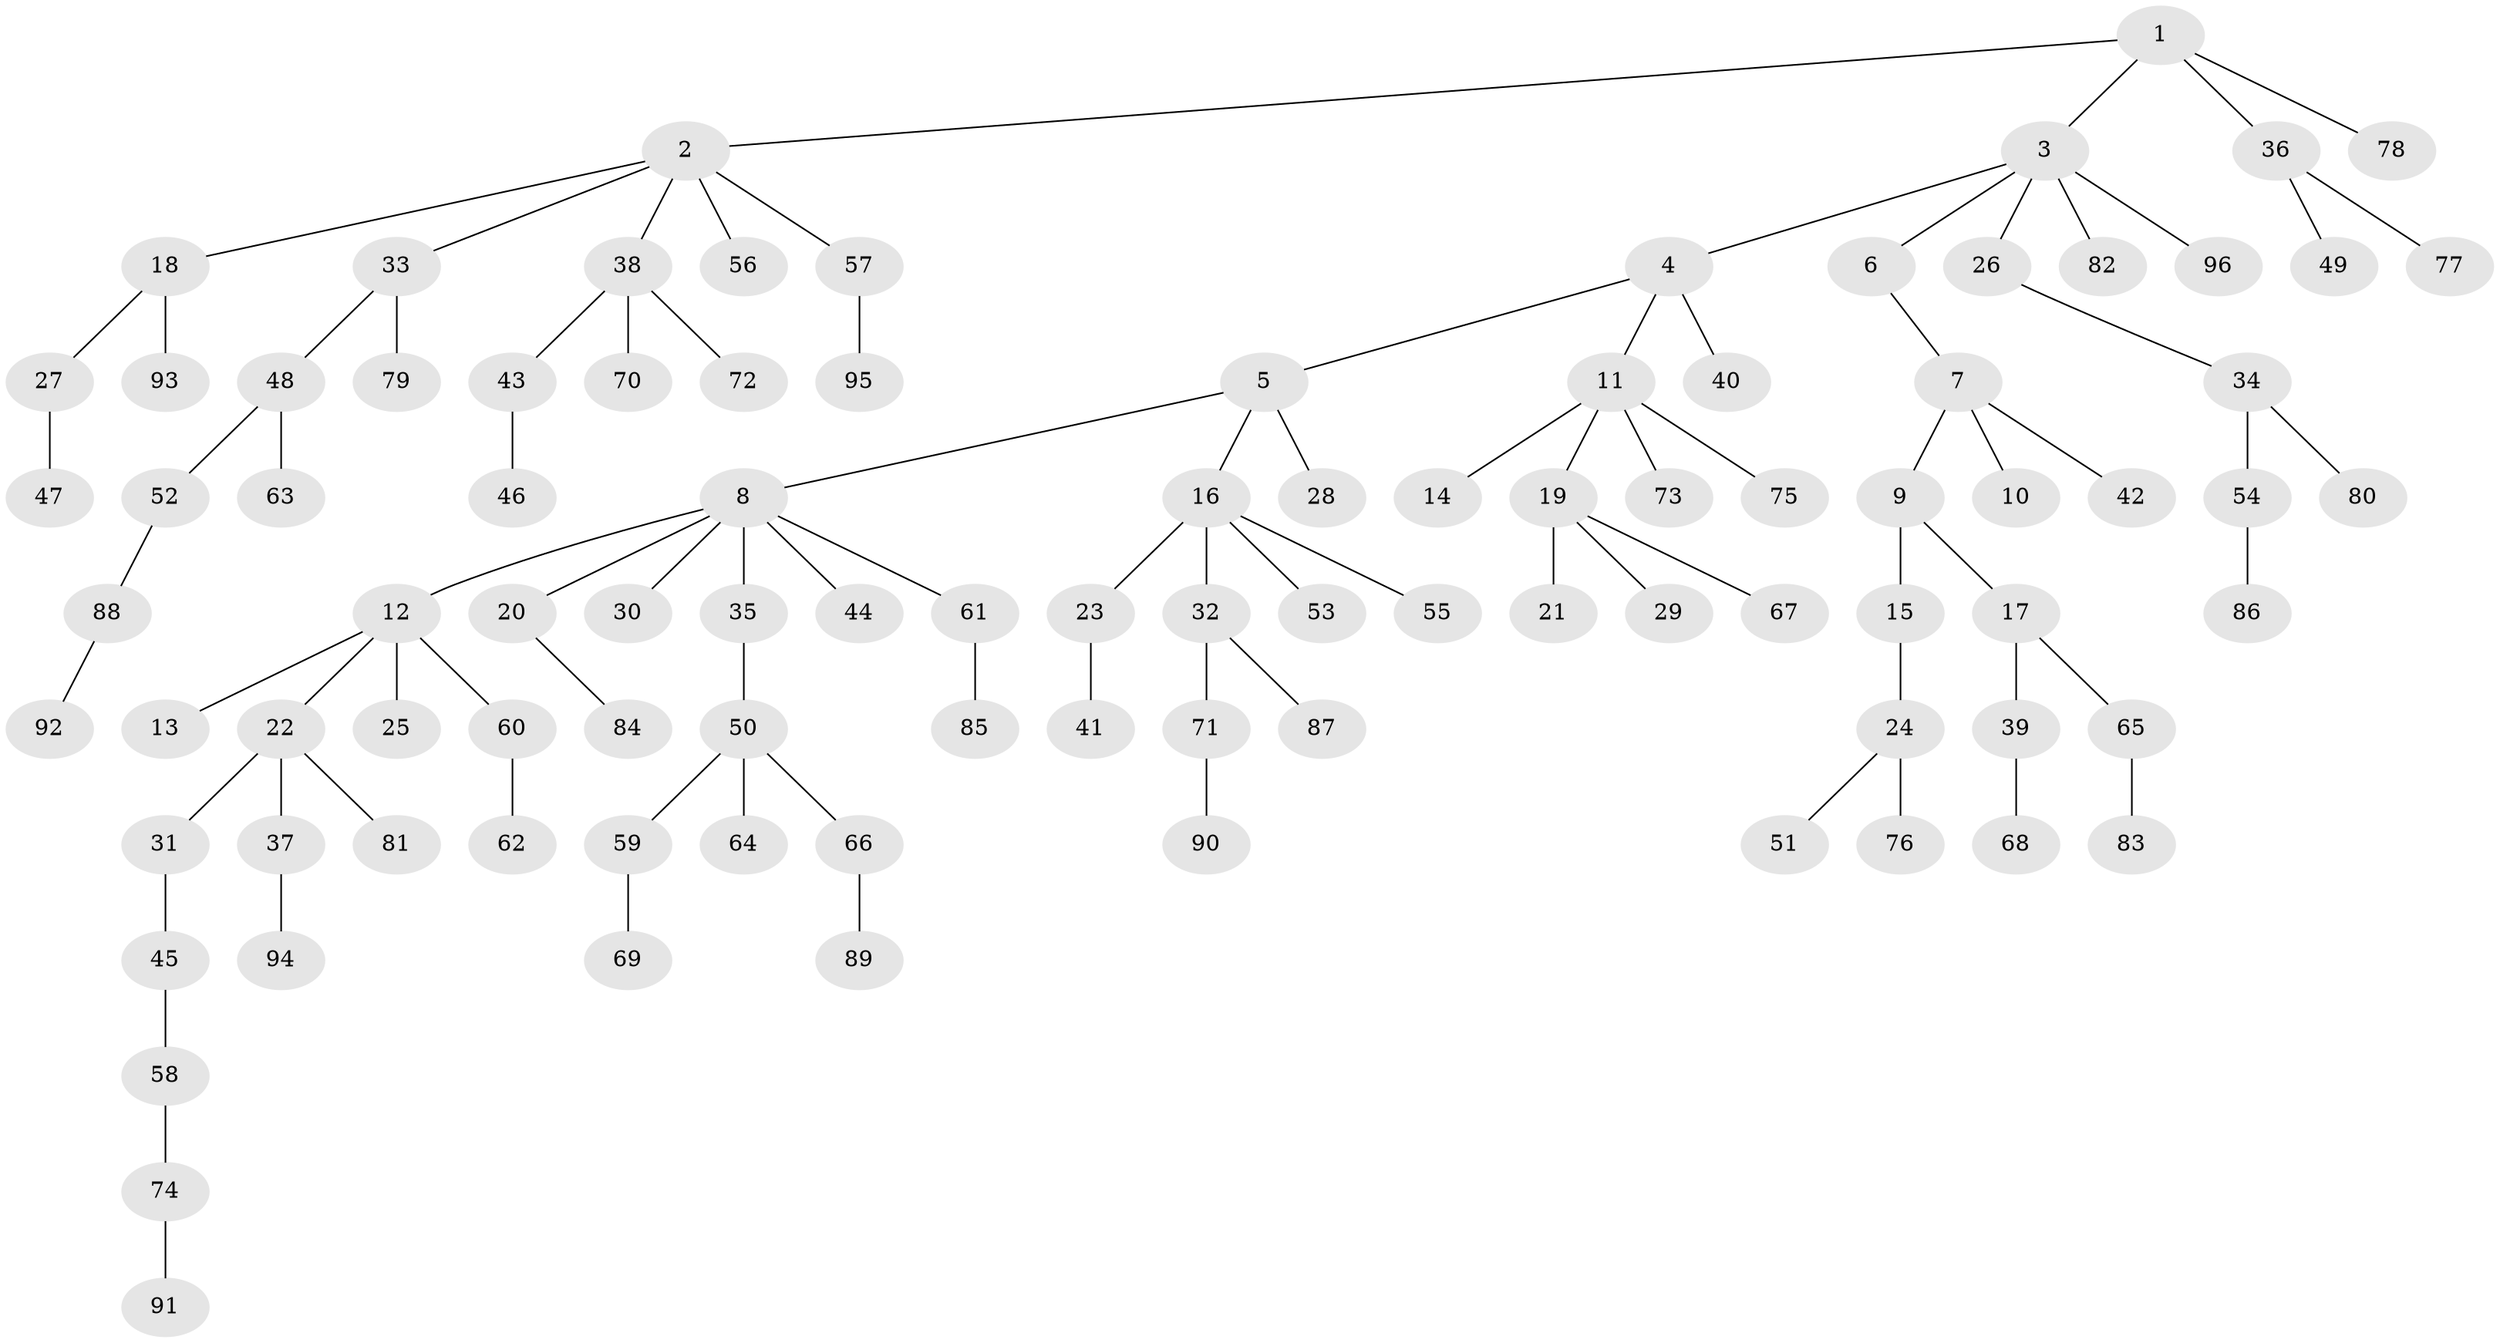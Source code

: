 // Generated by graph-tools (version 1.1) at 2025/26/03/09/25 03:26:33]
// undirected, 96 vertices, 95 edges
graph export_dot {
graph [start="1"]
  node [color=gray90,style=filled];
  1;
  2;
  3;
  4;
  5;
  6;
  7;
  8;
  9;
  10;
  11;
  12;
  13;
  14;
  15;
  16;
  17;
  18;
  19;
  20;
  21;
  22;
  23;
  24;
  25;
  26;
  27;
  28;
  29;
  30;
  31;
  32;
  33;
  34;
  35;
  36;
  37;
  38;
  39;
  40;
  41;
  42;
  43;
  44;
  45;
  46;
  47;
  48;
  49;
  50;
  51;
  52;
  53;
  54;
  55;
  56;
  57;
  58;
  59;
  60;
  61;
  62;
  63;
  64;
  65;
  66;
  67;
  68;
  69;
  70;
  71;
  72;
  73;
  74;
  75;
  76;
  77;
  78;
  79;
  80;
  81;
  82;
  83;
  84;
  85;
  86;
  87;
  88;
  89;
  90;
  91;
  92;
  93;
  94;
  95;
  96;
  1 -- 2;
  1 -- 3;
  1 -- 36;
  1 -- 78;
  2 -- 18;
  2 -- 33;
  2 -- 38;
  2 -- 56;
  2 -- 57;
  3 -- 4;
  3 -- 6;
  3 -- 26;
  3 -- 82;
  3 -- 96;
  4 -- 5;
  4 -- 11;
  4 -- 40;
  5 -- 8;
  5 -- 16;
  5 -- 28;
  6 -- 7;
  7 -- 9;
  7 -- 10;
  7 -- 42;
  8 -- 12;
  8 -- 20;
  8 -- 30;
  8 -- 35;
  8 -- 44;
  8 -- 61;
  9 -- 15;
  9 -- 17;
  11 -- 14;
  11 -- 19;
  11 -- 73;
  11 -- 75;
  12 -- 13;
  12 -- 22;
  12 -- 25;
  12 -- 60;
  15 -- 24;
  16 -- 23;
  16 -- 32;
  16 -- 53;
  16 -- 55;
  17 -- 39;
  17 -- 65;
  18 -- 27;
  18 -- 93;
  19 -- 21;
  19 -- 29;
  19 -- 67;
  20 -- 84;
  22 -- 31;
  22 -- 37;
  22 -- 81;
  23 -- 41;
  24 -- 51;
  24 -- 76;
  26 -- 34;
  27 -- 47;
  31 -- 45;
  32 -- 71;
  32 -- 87;
  33 -- 48;
  33 -- 79;
  34 -- 54;
  34 -- 80;
  35 -- 50;
  36 -- 49;
  36 -- 77;
  37 -- 94;
  38 -- 43;
  38 -- 70;
  38 -- 72;
  39 -- 68;
  43 -- 46;
  45 -- 58;
  48 -- 52;
  48 -- 63;
  50 -- 59;
  50 -- 64;
  50 -- 66;
  52 -- 88;
  54 -- 86;
  57 -- 95;
  58 -- 74;
  59 -- 69;
  60 -- 62;
  61 -- 85;
  65 -- 83;
  66 -- 89;
  71 -- 90;
  74 -- 91;
  88 -- 92;
}

